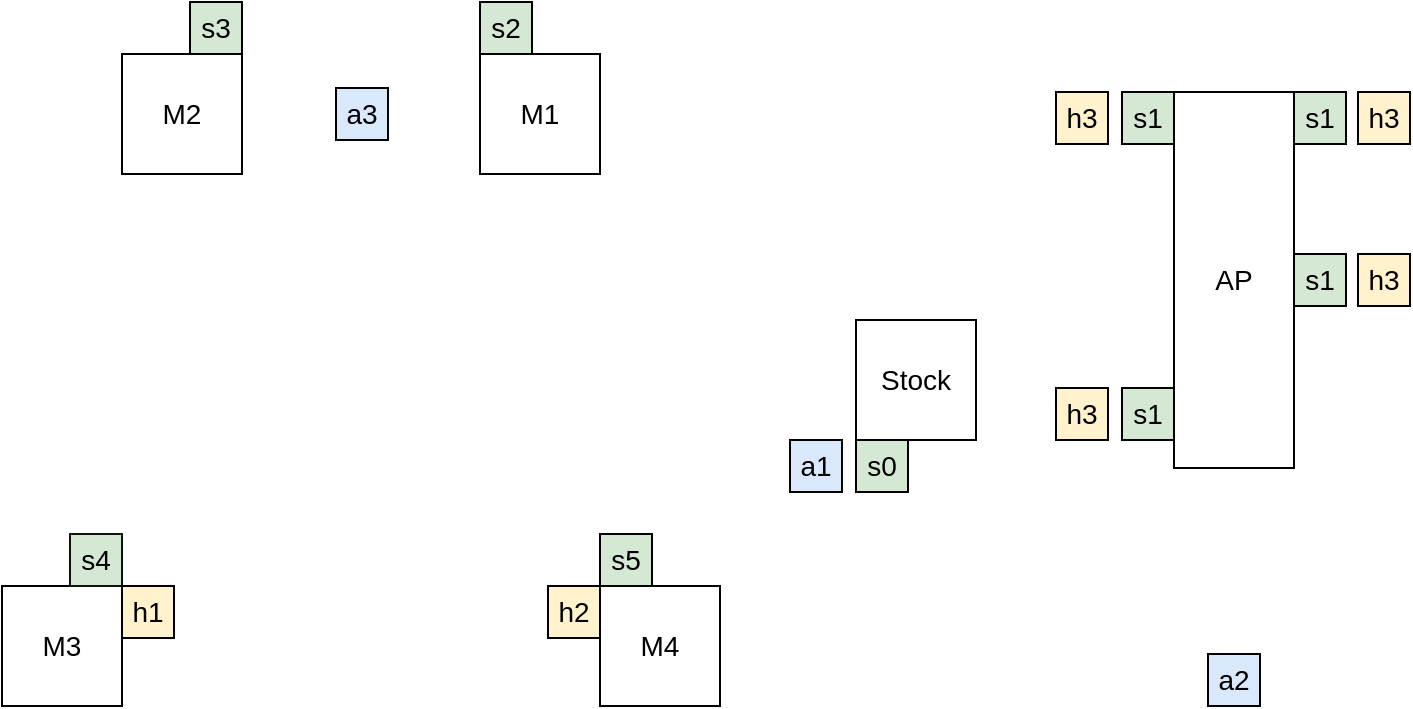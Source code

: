 <mxfile version="12.9.3" type="google"><diagram id="wAE-0VNEjBRbnY5DE958" name="Page-1"><mxGraphModel dx="774" dy="461" grid="0" gridSize="10" guides="1" tooltips="1" connect="1" arrows="1" fold="1" page="1" pageScale="1" pageWidth="1169" pageHeight="827" math="0" shadow="0"><root><mxCell id="0"/><mxCell id="1" parent="0"/><mxCell id="2ryoE7X8nKcF8tKMdhxa-1" value="&lt;font style=&quot;font-size: 14px&quot;&gt;M1&lt;/font&gt;" style="rounded=0;whiteSpace=wrap;html=1;aspect=fixed;" vertex="1" parent="1"><mxGeometry x="488" y="251" width="60" height="60" as="geometry"/></mxCell><mxCell id="2ryoE7X8nKcF8tKMdhxa-4" value="&lt;font style=&quot;font-size: 14px&quot;&gt;M2&lt;/font&gt;" style="rounded=0;whiteSpace=wrap;html=1;aspect=fixed;" vertex="1" parent="1"><mxGeometry x="309" y="251" width="60" height="60" as="geometry"/></mxCell><mxCell id="2ryoE7X8nKcF8tKMdhxa-5" value="&lt;font style=&quot;font-size: 14px&quot;&gt;M3&lt;/font&gt;" style="rounded=0;whiteSpace=wrap;html=1;aspect=fixed;" vertex="1" parent="1"><mxGeometry x="249" y="517" width="60" height="60" as="geometry"/></mxCell><mxCell id="2ryoE7X8nKcF8tKMdhxa-6" value="&lt;font style=&quot;font-size: 14px&quot;&gt;M4&lt;/font&gt;" style="rounded=0;whiteSpace=wrap;html=1;aspect=fixed;" vertex="1" parent="1"><mxGeometry x="548" y="517" width="60" height="60" as="geometry"/></mxCell><mxCell id="2ryoE7X8nKcF8tKMdhxa-7" value="&lt;font style=&quot;font-size: 14px&quot;&gt;Stock&lt;/font&gt;" style="rounded=0;whiteSpace=wrap;html=1;aspect=fixed;" vertex="1" parent="1"><mxGeometry x="676" y="384" width="60" height="60" as="geometry"/></mxCell><mxCell id="2ryoE7X8nKcF8tKMdhxa-8" value="&lt;font style=&quot;font-size: 14px&quot;&gt;AP&lt;/font&gt;" style="rounded=0;whiteSpace=wrap;html=1;" vertex="1" parent="1"><mxGeometry x="835" y="270" width="60" height="188" as="geometry"/></mxCell><mxCell id="2ryoE7X8nKcF8tKMdhxa-9" value="&lt;font style=&quot;font-size: 14px&quot;&gt;s3&lt;/font&gt;" style="rounded=0;whiteSpace=wrap;html=1;aspect=fixed;fillColor=#d5e8d4;strokeColor=#000000;" vertex="1" parent="1"><mxGeometry x="343" y="225" width="26" height="26" as="geometry"/></mxCell><mxCell id="2ryoE7X8nKcF8tKMdhxa-11" value="&lt;font style=&quot;font-size: 14px&quot;&gt;s2&lt;/font&gt;&lt;span style=&quot;color: rgba(0 , 0 , 0 , 0) ; font-family: monospace ; font-size: 0px ; white-space: nowrap&quot;&gt;%3CmxGraphModel%3E%3Croot%3E%3CmxCell%20id%3D%220%22%2F%3E%3CmxCell%20id%3D%221%22%20parent%3D%220%22%2F%3E%3CmxCell%20id%3D%222%22%20value%3D%22%26lt%3Bfont%20style%3D%26quot%3Bfont-size%3A%2014px%26quot%3B%26gt%3Bs3%26lt%3B%2Ffont%26gt%3B%22%20style%3D%22rounded%3D0%3BwhiteSpace%3Dwrap%3Bhtml%3D1%3Baspect%3Dfixed%3B%22%20vertex%3D%221%22%20parent%3D%221%22%3E%3CmxGeometry%20x%3D%22343%22%20y%3D%22225%22%20width%3D%2226%22%20height%3D%2226%22%20as%3D%22geometry%22%2F%3E%3C%2FmxCell%3E%3C%2Froot%3E%3C%2FmxGraphModel%3E&lt;/span&gt;" style="rounded=0;whiteSpace=wrap;html=1;aspect=fixed;fillColor=#d5e8d4;strokeColor=#000000;" vertex="1" parent="1"><mxGeometry x="488" y="225" width="26" height="26" as="geometry"/></mxCell><mxCell id="2ryoE7X8nKcF8tKMdhxa-12" value="&lt;font style=&quot;font-size: 14px&quot;&gt;a3&lt;/font&gt;" style="rounded=0;whiteSpace=wrap;html=1;aspect=fixed;fillColor=#dae8fc;strokeColor=#000000;" vertex="1" parent="1"><mxGeometry x="416" y="268" width="26" height="26" as="geometry"/></mxCell><mxCell id="2ryoE7X8nKcF8tKMdhxa-13" value="&lt;font style=&quot;font-size: 14px&quot;&gt;s0&lt;/font&gt;" style="rounded=0;whiteSpace=wrap;html=1;aspect=fixed;fillColor=#d5e8d4;strokeColor=#000000;" vertex="1" parent="1"><mxGeometry x="676" y="444" width="26" height="26" as="geometry"/></mxCell><mxCell id="2ryoE7X8nKcF8tKMdhxa-14" value="&lt;font style=&quot;font-size: 14px&quot;&gt;s5&lt;/font&gt;" style="rounded=0;whiteSpace=wrap;html=1;aspect=fixed;fillColor=#d5e8d4;strokeColor=#000000;" vertex="1" parent="1"><mxGeometry x="548" y="491" width="26" height="26" as="geometry"/></mxCell><mxCell id="2ryoE7X8nKcF8tKMdhxa-15" value="&lt;font style=&quot;font-size: 14px&quot;&gt;s4&lt;/font&gt;" style="rounded=0;whiteSpace=wrap;html=1;aspect=fixed;fillColor=#d5e8d4;strokeColor=#0F140C;" vertex="1" parent="1"><mxGeometry x="283" y="491" width="26" height="26" as="geometry"/></mxCell><mxCell id="2ryoE7X8nKcF8tKMdhxa-16" value="&lt;font style=&quot;font-size: 14px&quot;&gt;a1&lt;/font&gt;" style="rounded=0;whiteSpace=wrap;html=1;aspect=fixed;fillColor=#dae8fc;strokeColor=#000000;" vertex="1" parent="1"><mxGeometry x="643" y="444" width="26" height="26" as="geometry"/></mxCell><mxCell id="2ryoE7X8nKcF8tKMdhxa-17" value="&lt;font style=&quot;font-size: 14px&quot;&gt;s1&lt;/font&gt;" style="rounded=0;whiteSpace=wrap;html=1;aspect=fixed;fillColor=#d5e8d4;strokeColor=#000000;" vertex="1" parent="1"><mxGeometry x="809" y="270" width="26" height="26" as="geometry"/></mxCell><mxCell id="2ryoE7X8nKcF8tKMdhxa-18" value="&lt;font style=&quot;font-size: 14px&quot;&gt;s1&lt;/font&gt;" style="rounded=0;whiteSpace=wrap;html=1;aspect=fixed;fillColor=#d5e8d4;strokeColor=#000000;" vertex="1" parent="1"><mxGeometry x="809" y="418" width="26" height="26" as="geometry"/></mxCell><mxCell id="2ryoE7X8nKcF8tKMdhxa-19" value="&lt;font style=&quot;font-size: 14px&quot;&gt;s1&lt;/font&gt;" style="rounded=0;whiteSpace=wrap;html=1;aspect=fixed;fillColor=#d5e8d4;strokeColor=#000000;" vertex="1" parent="1"><mxGeometry x="895" y="270" width="26" height="26" as="geometry"/></mxCell><mxCell id="2ryoE7X8nKcF8tKMdhxa-20" value="&lt;font style=&quot;font-size: 14px&quot;&gt;s1&lt;/font&gt;" style="rounded=0;whiteSpace=wrap;html=1;aspect=fixed;fillColor=#d5e8d4;strokeColor=#000000;" vertex="1" parent="1"><mxGeometry x="895" y="351" width="26" height="26" as="geometry"/></mxCell><mxCell id="2ryoE7X8nKcF8tKMdhxa-21" value="&lt;font style=&quot;font-size: 14px&quot;&gt;a2&lt;/font&gt;" style="rounded=0;whiteSpace=wrap;html=1;aspect=fixed;fillColor=#dae8fc;strokeColor=#000000;" vertex="1" parent="1"><mxGeometry x="852" y="551" width="26" height="26" as="geometry"/></mxCell><mxCell id="2ryoE7X8nKcF8tKMdhxa-22" value="&lt;font style=&quot;font-size: 14px&quot;&gt;h1&lt;/font&gt;" style="rounded=0;whiteSpace=wrap;html=1;aspect=fixed;fillColor=#fff2cc;strokeColor=#000000;" vertex="1" parent="1"><mxGeometry x="309" y="517" width="26" height="26" as="geometry"/></mxCell><mxCell id="2ryoE7X8nKcF8tKMdhxa-24" value="&lt;font style=&quot;font-size: 14px&quot;&gt;h2&lt;/font&gt;" style="rounded=0;whiteSpace=wrap;html=1;aspect=fixed;fillColor=#fff2cc;strokeColor=#000000;" vertex="1" parent="1"><mxGeometry x="522" y="517" width="26" height="26" as="geometry"/></mxCell><mxCell id="2ryoE7X8nKcF8tKMdhxa-25" value="&lt;font style=&quot;font-size: 14px&quot;&gt;h3&lt;/font&gt;" style="rounded=0;whiteSpace=wrap;html=1;aspect=fixed;fillColor=#fff2cc;strokeColor=#000000;" vertex="1" parent="1"><mxGeometry x="776" y="270" width="26" height="26" as="geometry"/></mxCell><mxCell id="2ryoE7X8nKcF8tKMdhxa-26" value="&lt;font style=&quot;font-size: 14px&quot;&gt;h3&lt;/font&gt;" style="rounded=0;whiteSpace=wrap;html=1;aspect=fixed;fillColor=#fff2cc;strokeColor=#000000;" vertex="1" parent="1"><mxGeometry x="776" y="418" width="26" height="26" as="geometry"/></mxCell><mxCell id="2ryoE7X8nKcF8tKMdhxa-27" value="&lt;font style=&quot;font-size: 14px&quot;&gt;h3&lt;/font&gt;" style="rounded=0;whiteSpace=wrap;html=1;aspect=fixed;fillColor=#fff2cc;strokeColor=#000000;" vertex="1" parent="1"><mxGeometry x="927" y="351" width="26" height="26" as="geometry"/></mxCell><mxCell id="2ryoE7X8nKcF8tKMdhxa-28" value="&lt;font style=&quot;font-size: 14px&quot;&gt;h3&lt;/font&gt;" style="rounded=0;whiteSpace=wrap;html=1;aspect=fixed;fillColor=#fff2cc;strokeColor=#000000;" vertex="1" parent="1"><mxGeometry x="927" y="270" width="26" height="26" as="geometry"/></mxCell></root></mxGraphModel></diagram></mxfile>